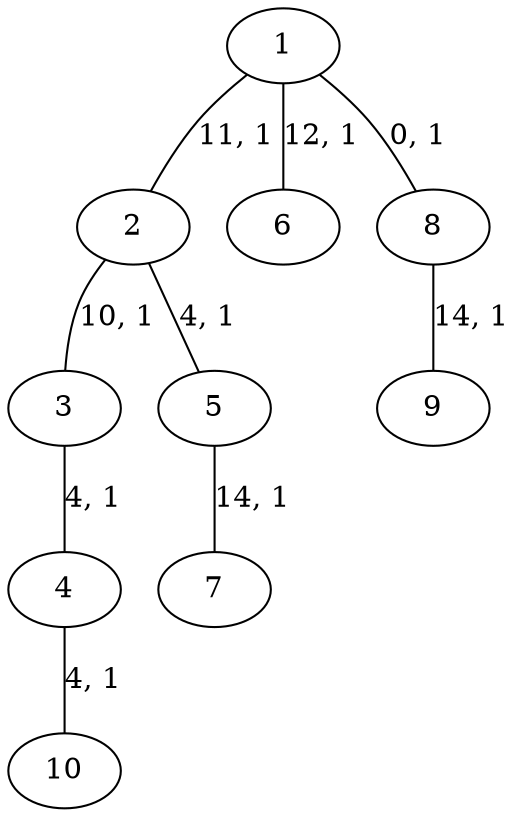 // network.00.in
graph {
	1 [label=1]
	2 [label=2]
	3 [label=3]
	4 [label=4]
	5 [label=5]
	6 [label=6]
	7 [label=7]
	8 [label=8]
	9 [label=9]
	10 [label=10]
	1 -- 2 [label="11, 1"]
	1 -- 6 [label="12, 1"]
	1 -- 8 [label="0, 1"]
	2 -- 3 [label="10, 1"]
	2 -- 5 [label="4, 1"]
	3 -- 4 [label="4, 1"]
	4 -- 10 [label="4, 1"]
	5 -- 7 [label="14, 1"]
	8 -- 9 [label="14, 1"]
}
